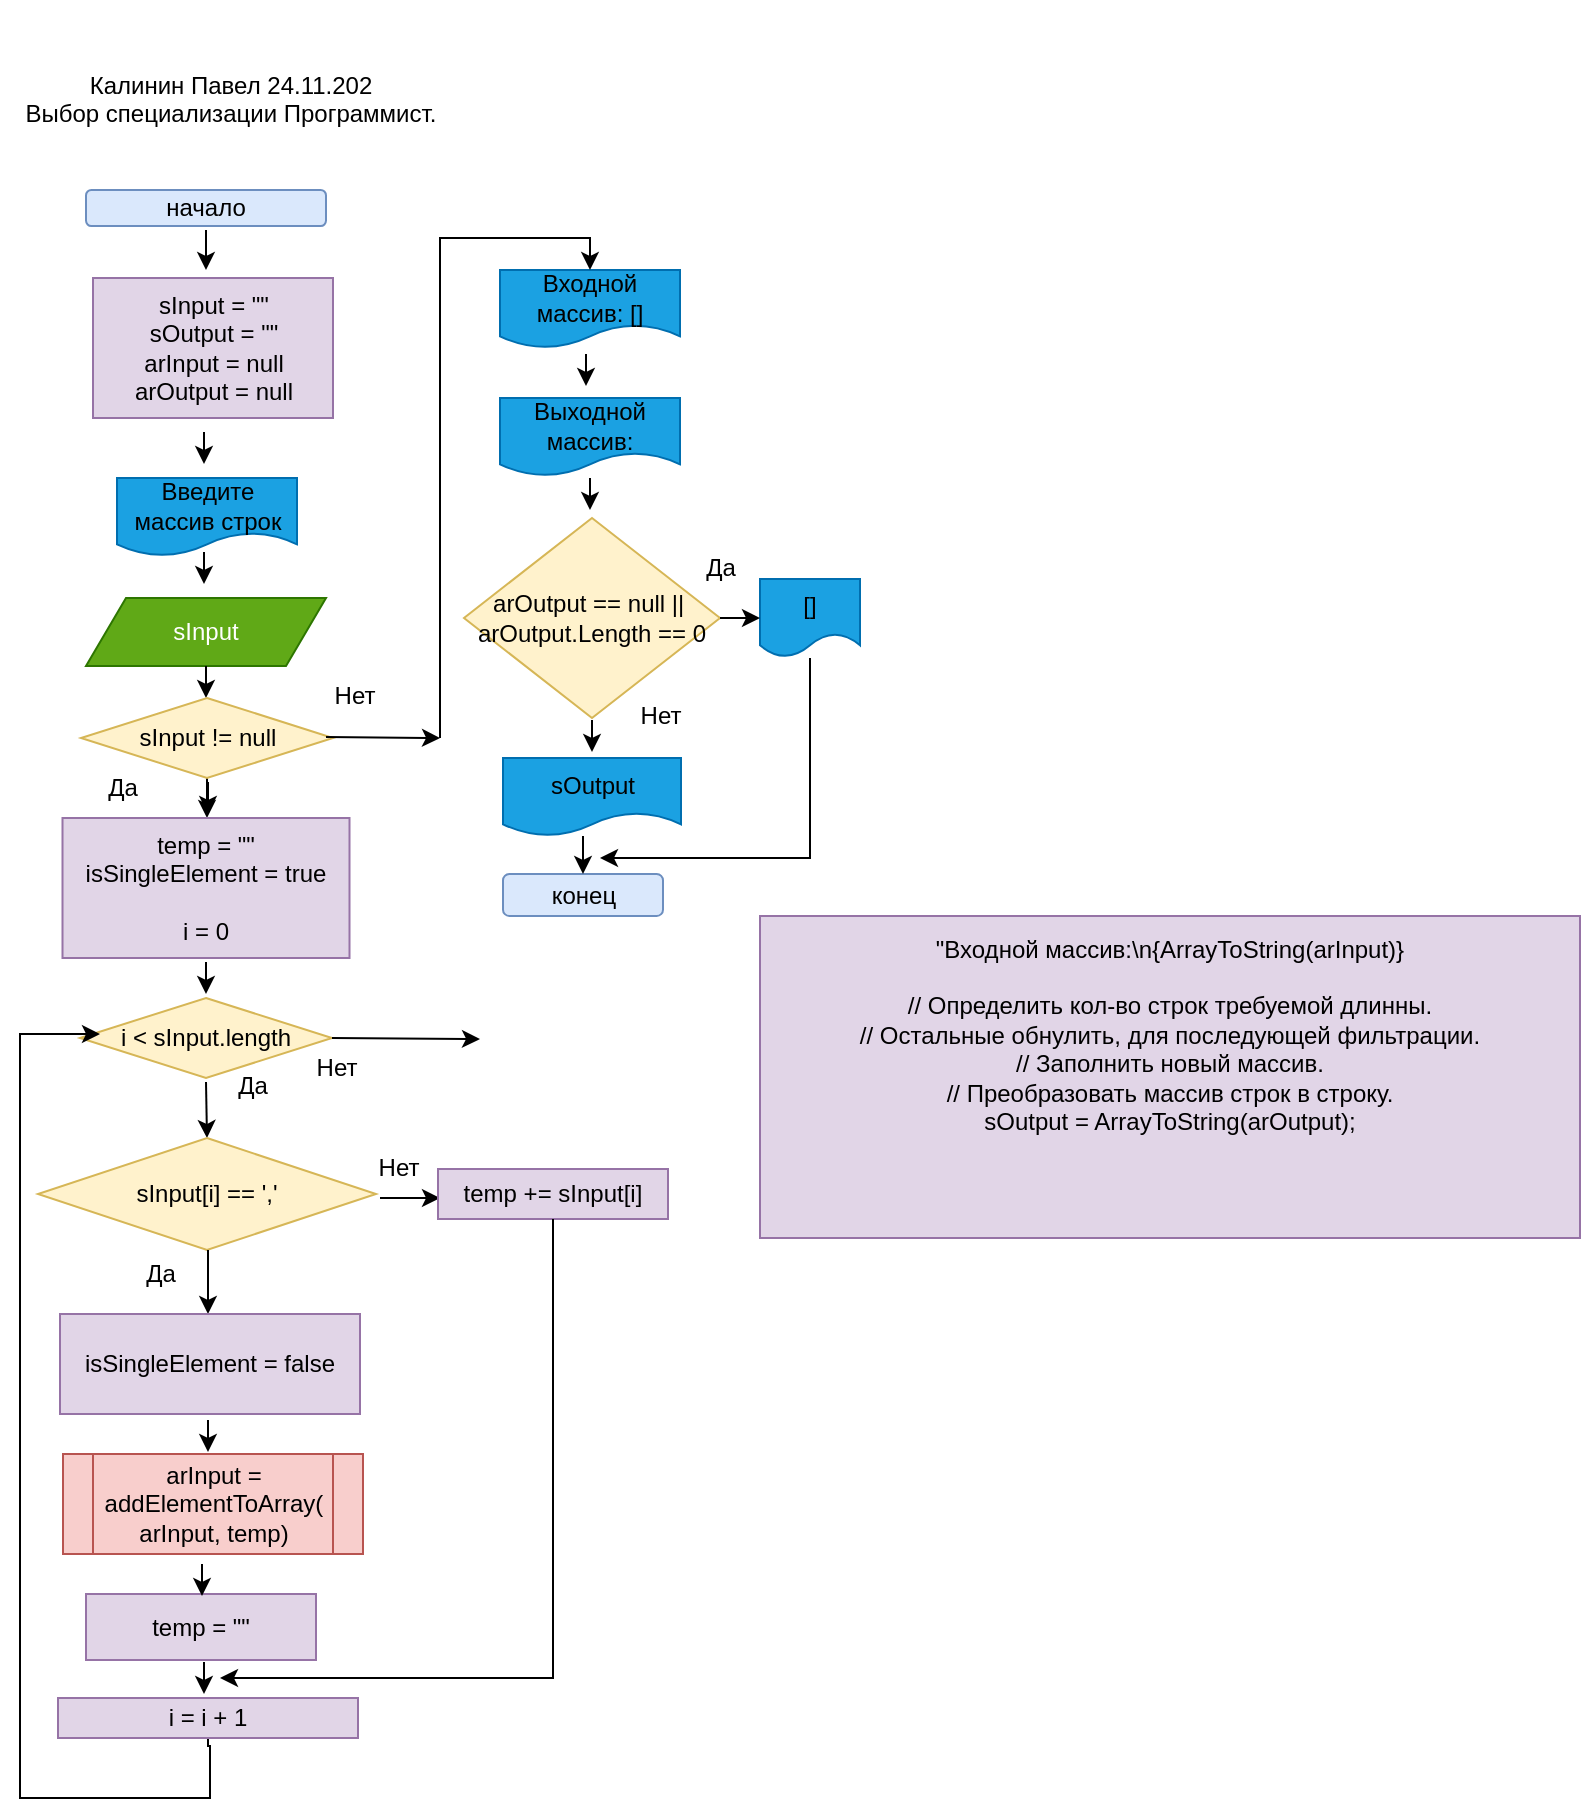 <mxfile version="20.2.8" type="device"><diagram id="C5RBs43oDa-KdzZeNtuy" name="Page-1"><mxGraphModel dx="1865" dy="2987" grid="1" gridSize="10" guides="1" tooltips="1" connect="1" arrows="1" fold="1" page="1" pageScale="1" pageWidth="827" pageHeight="1169" math="0" shadow="0"><root><mxCell id="WIyWlLk6GJQsqaUBKTNV-0"/><mxCell id="WIyWlLk6GJQsqaUBKTNV-1" parent="WIyWlLk6GJQsqaUBKTNV-0"/><mxCell id="Jk7J-9wHfmdgYtPZzg4g-45" value="" style="edgeStyle=orthogonalEdgeStyle;rounded=0;orthogonalLoop=1;jettySize=auto;html=1;" parent="WIyWlLk6GJQsqaUBKTNV-1" edge="1"><mxGeometry relative="1" as="geometry"><mxPoint x="-717" y="-1124" as="sourcePoint"/><mxPoint x="-717" y="-1104" as="targetPoint"/></mxGeometry></mxCell><mxCell id="Jk7J-9wHfmdgYtPZzg4g-48" value="sInput" style="shape=parallelogram;perimeter=parallelogramPerimeter;whiteSpace=wrap;html=1;fixedSize=1;fillColor=#60a917;fontColor=#ffffff;strokeColor=#2D7600;" parent="WIyWlLk6GJQsqaUBKTNV-1" vertex="1"><mxGeometry x="-777" y="-940" width="120" height="34" as="geometry"/></mxCell><mxCell id="Jk7J-9wHfmdgYtPZzg4g-49" value="" style="endArrow=classic;html=1;rounded=0;entryX=0.5;entryY=0;entryDx=0;entryDy=0;exitX=0.5;exitY=1;exitDx=0;exitDy=0;" parent="WIyWlLk6GJQsqaUBKTNV-1" source="Jk7J-9wHfmdgYtPZzg4g-48" edge="1"><mxGeometry width="50" height="50" relative="1" as="geometry"><mxPoint x="-547" y="-660" as="sourcePoint"/><mxPoint x="-717" y="-890" as="targetPoint"/></mxGeometry></mxCell><mxCell id="Jk7J-9wHfmdgYtPZzg4g-53" value="начало" style="rounded=1;whiteSpace=wrap;html=1;fillColor=#dae8fc;strokeColor=#6c8ebf;" parent="WIyWlLk6GJQsqaUBKTNV-1" vertex="1"><mxGeometry x="-777" y="-1144" width="120" height="18" as="geometry"/></mxCell><mxCell id="Jk7J-9wHfmdgYtPZzg4g-54" value="конец" style="rounded=1;whiteSpace=wrap;html=1;fillColor=#dae8fc;strokeColor=#6c8ebf;" parent="WIyWlLk6GJQsqaUBKTNV-1" vertex="1"><mxGeometry x="-568.5" y="-802" width="80" height="21" as="geometry"/></mxCell><mxCell id="Jk7J-9wHfmdgYtPZzg4g-55" value="" style="endArrow=classic;html=1;rounded=0;exitX=0.5;exitY=1;exitDx=0;exitDy=0;exitPerimeter=0;entryX=0.5;entryY=0;entryDx=0;entryDy=0;" parent="WIyWlLk6GJQsqaUBKTNV-1" target="Jk7J-9wHfmdgYtPZzg4g-54" edge="1"><mxGeometry width="50" height="50" relative="1" as="geometry"><mxPoint x="-528.5" y="-821" as="sourcePoint"/><mxPoint x="-293.5" y="-772" as="targetPoint"/></mxGeometry></mxCell><mxCell id="Jk7J-9wHfmdgYtPZzg4g-56" value="&lt;br&gt;&lt;br&gt;Калинин Павел 24.11.202&lt;br&gt;Выбор специализации Программист." style="text;html=1;align=center;verticalAlign=middle;resizable=0;points=[];autosize=1;strokeColor=none;fillColor=none;" parent="WIyWlLk6GJQsqaUBKTNV-1" vertex="1"><mxGeometry x="-820" y="-1239" width="230" height="70" as="geometry"/></mxCell><mxCell id="Jk7J-9wHfmdgYtPZzg4g-57" value="i &amp;lt; sInput.length" style="rhombus;whiteSpace=wrap;html=1;fillColor=#fff2cc;strokeColor=#d6b656;" parent="WIyWlLk6GJQsqaUBKTNV-1" vertex="1"><mxGeometry x="-780" y="-740" width="126" height="40" as="geometry"/></mxCell><mxCell id="Jk7J-9wHfmdgYtPZzg4g-59" value="Да" style="text;html=1;align=center;verticalAlign=middle;resizable=0;points=[];autosize=1;strokeColor=none;fillColor=none;" parent="WIyWlLk6GJQsqaUBKTNV-1" vertex="1"><mxGeometry x="-714.5" y="-711" width="40" height="30" as="geometry"/></mxCell><mxCell id="Jk7J-9wHfmdgYtPZzg4g-60" value="Нет" style="text;html=1;align=center;verticalAlign=middle;resizable=0;points=[];autosize=1;strokeColor=none;fillColor=none;" parent="WIyWlLk6GJQsqaUBKTNV-1" vertex="1"><mxGeometry x="-672" y="-720" width="40" height="30" as="geometry"/></mxCell><mxCell id="Jk7J-9wHfmdgYtPZzg4g-61" value="" style="endArrow=classic;html=1;rounded=0;exitX=1;exitY=0.5;exitDx=0;exitDy=0;entryX=0;entryY=0.5;entryDx=0;entryDy=0;" parent="WIyWlLk6GJQsqaUBKTNV-1" source="Jk7J-9wHfmdgYtPZzg4g-57" edge="1"><mxGeometry width="50" height="50" relative="1" as="geometry"><mxPoint x="-900" y="-560" as="sourcePoint"/><mxPoint x="-580" y="-719.5" as="targetPoint"/><Array as="points"/></mxGeometry></mxCell><mxCell id="Jk7J-9wHfmdgYtPZzg4g-63" value="" style="endArrow=classic;html=1;rounded=0;entryX=0.5;entryY=0;entryDx=0;entryDy=0;" parent="WIyWlLk6GJQsqaUBKTNV-1" edge="1" target="Az4JCte9njMIuvs8FX1O-36"><mxGeometry width="50" height="50" relative="1" as="geometry"><mxPoint x="-717" y="-698" as="sourcePoint"/><mxPoint x="-717" y="-648" as="targetPoint"/></mxGeometry></mxCell><mxCell id="Az4JCte9njMIuvs8FX1O-36" value="sInput[i] == ','" style="rhombus;whiteSpace=wrap;html=1;fillColor=#fff2cc;strokeColor=#d6b656;" parent="WIyWlLk6GJQsqaUBKTNV-1" vertex="1"><mxGeometry x="-801" y="-670" width="169" height="56" as="geometry"/></mxCell><mxCell id="Az4JCte9njMIuvs8FX1O-37" value="Нет" style="text;html=1;align=center;verticalAlign=middle;resizable=0;points=[];autosize=1;strokeColor=none;fillColor=none;" parent="WIyWlLk6GJQsqaUBKTNV-1" vertex="1"><mxGeometry x="-641" y="-670" width="40" height="30" as="geometry"/></mxCell><mxCell id="Az4JCte9njMIuvs8FX1O-38" value="Да" style="text;html=1;align=center;verticalAlign=middle;resizable=0;points=[];autosize=1;strokeColor=none;fillColor=none;" parent="WIyWlLk6GJQsqaUBKTNV-1" vertex="1"><mxGeometry x="-760" y="-617" width="40" height="30" as="geometry"/></mxCell><mxCell id="Az4JCte9njMIuvs8FX1O-39" value="" style="endArrow=classic;html=1;rounded=0;" parent="WIyWlLk6GJQsqaUBKTNV-1" edge="1"><mxGeometry width="50" height="50" relative="1" as="geometry"><mxPoint x="-630" y="-640" as="sourcePoint"/><mxPoint x="-600" y="-640" as="targetPoint"/></mxGeometry></mxCell><mxCell id="Az4JCte9njMIuvs8FX1O-40" value="temp += sInput[i]" style="rounded=0;whiteSpace=wrap;html=1;fillColor=#e1d5e7;strokeColor=#9673a6;" parent="WIyWlLk6GJQsqaUBKTNV-1" vertex="1"><mxGeometry x="-601" y="-654.5" width="115" height="25" as="geometry"/></mxCell><mxCell id="Az4JCte9njMIuvs8FX1O-48" style="edgeStyle=orthogonalEdgeStyle;rounded=0;orthogonalLoop=1;jettySize=auto;html=1;exitX=0.5;exitY=1;exitDx=0;exitDy=0;" parent="WIyWlLk6GJQsqaUBKTNV-1" edge="1"><mxGeometry relative="1" as="geometry"><mxPoint x="-716" y="-582" as="targetPoint"/><mxPoint x="-716.0" y="-614" as="sourcePoint"/></mxGeometry></mxCell><mxCell id="Az4JCte9njMIuvs8FX1O-50" style="edgeStyle=orthogonalEdgeStyle;rounded=0;orthogonalLoop=1;jettySize=auto;html=1;strokeColor=default;exitX=0.5;exitY=1;exitDx=0;exitDy=0;" parent="WIyWlLk6GJQsqaUBKTNV-1" source="Sh2HGePrDvG_R2REA7L--0" edge="1"><mxGeometry relative="1" as="geometry"><mxPoint x="-770" y="-722" as="targetPoint"/><mxPoint x="-730" y="-442" as="sourcePoint"/><Array as="points"><mxPoint x="-715" y="-366"/><mxPoint x="-715" y="-340"/><mxPoint x="-810" y="-340"/><mxPoint x="-810" y="-722"/></Array></mxGeometry></mxCell><mxCell id="Sh2HGePrDvG_R2REA7L--0" value="i = i + 1" style="rounded=0;whiteSpace=wrap;html=1;fillColor=#e1d5e7;strokeColor=#9673a6;" parent="WIyWlLk6GJQsqaUBKTNV-1" vertex="1"><mxGeometry x="-791" y="-390" width="150" height="20" as="geometry"/></mxCell><mxCell id="BEARf5qbyajDuRn0yf1t-2" style="edgeStyle=orthogonalEdgeStyle;rounded=0;orthogonalLoop=1;jettySize=auto;html=1;exitX=0.5;exitY=1;exitDx=0;exitDy=0;" parent="WIyWlLk6GJQsqaUBKTNV-1" source="Az4JCte9njMIuvs8FX1O-40" edge="1"><mxGeometry relative="1" as="geometry"><mxPoint x="-710" y="-400" as="targetPoint"/><mxPoint x="-510" y="-597" as="sourcePoint"/><Array as="points"><mxPoint x="-543" y="-400"/></Array></mxGeometry></mxCell><mxCell id="FhQGF9gciFddVQr0NPj4-0" value="sInput = &quot;&quot;&lt;br&gt;sOutput = &quot;&quot;&lt;br&gt;arInput = null&lt;br&gt;arOutput = null" style="rounded=0;whiteSpace=wrap;html=1;fillColor=#e1d5e7;strokeColor=#9673a6;" vertex="1" parent="WIyWlLk6GJQsqaUBKTNV-1"><mxGeometry x="-773.5" y="-1100" width="120" height="70" as="geometry"/></mxCell><mxCell id="FhQGF9gciFddVQr0NPj4-1" value="&lt;span style=&quot;color: rgb(0, 0, 0);&quot;&gt;Введите массив строк&lt;br&gt;&lt;/span&gt;" style="shape=document;whiteSpace=wrap;html=1;boundedLbl=1;fillColor=#1ba1e2;fontColor=#ffffff;strokeColor=#006EAF;" vertex="1" parent="WIyWlLk6GJQsqaUBKTNV-1"><mxGeometry x="-761.5" y="-1000" width="90" height="39" as="geometry"/></mxCell><mxCell id="FhQGF9gciFddVQr0NPj4-7" value="" style="edgeStyle=orthogonalEdgeStyle;rounded=0;orthogonalLoop=1;jettySize=auto;html=1;" edge="1" parent="WIyWlLk6GJQsqaUBKTNV-1" source="FhQGF9gciFddVQr0NPj4-2" target="FhQGF9gciFddVQr0NPj4-6"><mxGeometry relative="1" as="geometry"/></mxCell><mxCell id="FhQGF9gciFddVQr0NPj4-2" value="sInput != null" style="rhombus;whiteSpace=wrap;html=1;fillColor=#fff2cc;strokeColor=#d6b656;" vertex="1" parent="WIyWlLk6GJQsqaUBKTNV-1"><mxGeometry x="-779.5" y="-890" width="126" height="40" as="geometry"/></mxCell><mxCell id="FhQGF9gciFddVQr0NPj4-3" value="Нет" style="text;html=1;align=center;verticalAlign=middle;resizable=0;points=[];autosize=1;strokeColor=none;fillColor=none;" vertex="1" parent="WIyWlLk6GJQsqaUBKTNV-1"><mxGeometry x="-663" y="-906" width="40" height="30" as="geometry"/></mxCell><mxCell id="FhQGF9gciFddVQr0NPj4-4" value="Да" style="text;html=1;align=center;verticalAlign=middle;resizable=0;points=[];autosize=1;strokeColor=none;fillColor=none;" vertex="1" parent="WIyWlLk6GJQsqaUBKTNV-1"><mxGeometry x="-779.5" y="-860" width="40" height="30" as="geometry"/></mxCell><mxCell id="FhQGF9gciFddVQr0NPj4-5" value="" style="endArrow=classic;html=1;rounded=0;entryX=0.5;entryY=0;entryDx=0;entryDy=0;exitX=0.5;exitY=1;exitDx=0;exitDy=0;" edge="1" parent="WIyWlLk6GJQsqaUBKTNV-1"><mxGeometry width="50" height="50" relative="1" as="geometry"><mxPoint x="-716" y="-848" as="sourcePoint"/><mxPoint x="-716" y="-832" as="targetPoint"/></mxGeometry></mxCell><mxCell id="FhQGF9gciFddVQr0NPj4-6" value="temp = &quot;&quot;&lt;br&gt;isSingleElement = true&lt;br&gt;&lt;br&gt;i = 0" style="rounded=0;whiteSpace=wrap;html=1;fillColor=#e1d5e7;strokeColor=#9673a6;" vertex="1" parent="WIyWlLk6GJQsqaUBKTNV-1"><mxGeometry x="-788.75" y="-830" width="143.5" height="70" as="geometry"/></mxCell><mxCell id="FhQGF9gciFddVQr0NPj4-8" value="" style="endArrow=classic;html=1;rounded=0;entryX=0.5;entryY=0;entryDx=0;entryDy=0;exitX=0.5;exitY=1;exitDx=0;exitDy=0;" edge="1" parent="WIyWlLk6GJQsqaUBKTNV-1"><mxGeometry width="50" height="50" relative="1" as="geometry"><mxPoint x="-717" y="-758" as="sourcePoint"/><mxPoint x="-717" y="-742" as="targetPoint"/></mxGeometry></mxCell><mxCell id="FhQGF9gciFddVQr0NPj4-9" value="" style="endArrow=classic;html=1;rounded=0;exitX=1;exitY=0.5;exitDx=0;exitDy=0;" edge="1" parent="WIyWlLk6GJQsqaUBKTNV-1"><mxGeometry width="50" height="50" relative="1" as="geometry"><mxPoint x="-657" y="-870.5" as="sourcePoint"/><mxPoint x="-600" y="-870" as="targetPoint"/><Array as="points"/></mxGeometry></mxCell><mxCell id="FhQGF9gciFddVQr0NPj4-10" value="isSingleElement = false" style="rounded=0;whiteSpace=wrap;html=1;fillColor=#e1d5e7;strokeColor=#9673a6;" vertex="1" parent="WIyWlLk6GJQsqaUBKTNV-1"><mxGeometry x="-790" y="-582" width="150" height="50" as="geometry"/></mxCell><mxCell id="FhQGF9gciFddVQr0NPj4-11" value="" style="endArrow=classic;html=1;rounded=0;entryX=0.5;entryY=0;entryDx=0;entryDy=0;exitX=0.5;exitY=1;exitDx=0;exitDy=0;" edge="1" parent="WIyWlLk6GJQsqaUBKTNV-1"><mxGeometry width="50" height="50" relative="1" as="geometry"><mxPoint x="-716" y="-529" as="sourcePoint"/><mxPoint x="-716" y="-513" as="targetPoint"/></mxGeometry></mxCell><mxCell id="FhQGF9gciFddVQr0NPj4-12" value="temp = &quot;&quot;" style="rounded=0;whiteSpace=wrap;html=1;fillColor=#e1d5e7;strokeColor=#9673a6;" vertex="1" parent="WIyWlLk6GJQsqaUBKTNV-1"><mxGeometry x="-777" y="-442" width="115" height="33" as="geometry"/></mxCell><mxCell id="FhQGF9gciFddVQr0NPj4-13" value="" style="endArrow=classic;html=1;rounded=0;entryX=0.5;entryY=0;entryDx=0;entryDy=0;exitX=0.5;exitY=1;exitDx=0;exitDy=0;" edge="1" parent="WIyWlLk6GJQsqaUBKTNV-1"><mxGeometry width="50" height="50" relative="1" as="geometry"><mxPoint x="-718" y="-408" as="sourcePoint"/><mxPoint x="-718" y="-392" as="targetPoint"/></mxGeometry></mxCell><mxCell id="FhQGF9gciFddVQr0NPj4-14" value="arInput = addElementToArray( arInput, temp)" style="shape=process;whiteSpace=wrap;html=1;backgroundOutline=1;fillColor=#f8cecc;strokeColor=#b85450;" vertex="1" parent="WIyWlLk6GJQsqaUBKTNV-1"><mxGeometry x="-788.5" y="-512" width="150" height="50" as="geometry"/></mxCell><mxCell id="FhQGF9gciFddVQr0NPj4-15" value="" style="endArrow=classic;html=1;rounded=0;entryX=0.5;entryY=0;entryDx=0;entryDy=0;exitX=0.5;exitY=1;exitDx=0;exitDy=0;" edge="1" parent="WIyWlLk6GJQsqaUBKTNV-1"><mxGeometry width="50" height="50" relative="1" as="geometry"><mxPoint x="-719" y="-457" as="sourcePoint"/><mxPoint x="-719" y="-441" as="targetPoint"/></mxGeometry></mxCell><mxCell id="FhQGF9gciFddVQr0NPj4-19" value="" style="endArrow=classic;html=1;rounded=0;entryX=0.5;entryY=0;entryDx=0;entryDy=0;exitX=0.5;exitY=1;exitDx=0;exitDy=0;" edge="1" parent="WIyWlLk6GJQsqaUBKTNV-1"><mxGeometry width="50" height="50" relative="1" as="geometry"><mxPoint x="-718" y="-963" as="sourcePoint"/><mxPoint x="-718" y="-947" as="targetPoint"/></mxGeometry></mxCell><mxCell id="FhQGF9gciFddVQr0NPj4-20" value="" style="endArrow=classic;html=1;rounded=0;entryX=0.5;entryY=0;entryDx=0;entryDy=0;exitX=0.5;exitY=1;exitDx=0;exitDy=0;" edge="1" parent="WIyWlLk6GJQsqaUBKTNV-1"><mxGeometry width="50" height="50" relative="1" as="geometry"><mxPoint x="-718" y="-1023" as="sourcePoint"/><mxPoint x="-718" y="-1007" as="targetPoint"/></mxGeometry></mxCell><mxCell id="FhQGF9gciFddVQr0NPj4-21" value="&lt;span style=&quot;color: rgb(0, 0, 0);&quot;&gt;Входной массив: []&lt;br&gt;&lt;/span&gt;" style="shape=document;whiteSpace=wrap;html=1;boundedLbl=1;fillColor=#1ba1e2;fontColor=#ffffff;strokeColor=#006EAF;" vertex="1" parent="WIyWlLk6GJQsqaUBKTNV-1"><mxGeometry x="-570" y="-1104" width="90" height="39" as="geometry"/></mxCell><mxCell id="FhQGF9gciFddVQr0NPj4-22" value="" style="endArrow=classic;html=1;rounded=0;entryX=0.5;entryY=0;entryDx=0;entryDy=0;" edge="1" parent="WIyWlLk6GJQsqaUBKTNV-1" target="FhQGF9gciFddVQr0NPj4-21"><mxGeometry width="50" height="50" relative="1" as="geometry"><mxPoint x="-600" y="-870" as="sourcePoint"/><mxPoint x="-600" y="-1130" as="targetPoint"/><Array as="points"><mxPoint x="-600" y="-1120"/><mxPoint x="-525" y="-1120"/></Array></mxGeometry></mxCell><mxCell id="FhQGF9gciFddVQr0NPj4-23" value="arOutput == null ||&amp;nbsp;&lt;br&gt;arOutput.Length == 0&lt;br&gt;" style="rhombus;whiteSpace=wrap;html=1;fillColor=#fff2cc;strokeColor=#d6b656;" vertex="1" parent="WIyWlLk6GJQsqaUBKTNV-1"><mxGeometry x="-588" y="-980" width="128" height="100" as="geometry"/></mxCell><mxCell id="FhQGF9gciFddVQr0NPj4-24" value="" style="endArrow=classic;html=1;rounded=0;entryX=0.5;entryY=0;entryDx=0;entryDy=0;exitX=0.5;exitY=1;exitDx=0;exitDy=0;" edge="1" parent="WIyWlLk6GJQsqaUBKTNV-1"><mxGeometry width="50" height="50" relative="1" as="geometry"><mxPoint x="-525" y="-1000" as="sourcePoint"/><mxPoint x="-525" y="-984" as="targetPoint"/></mxGeometry></mxCell><mxCell id="FhQGF9gciFddVQr0NPj4-25" value="&lt;span style=&quot;color: rgb(0, 0, 0);&quot;&gt;Выходной массив:&lt;br&gt;&lt;/span&gt;" style="shape=document;whiteSpace=wrap;html=1;boundedLbl=1;fillColor=#1ba1e2;fontColor=#ffffff;strokeColor=#006EAF;" vertex="1" parent="WIyWlLk6GJQsqaUBKTNV-1"><mxGeometry x="-570" y="-1040" width="90" height="39" as="geometry"/></mxCell><mxCell id="FhQGF9gciFddVQr0NPj4-26" value="" style="endArrow=classic;html=1;rounded=0;entryX=0.5;entryY=0;entryDx=0;entryDy=0;exitX=0.5;exitY=1;exitDx=0;exitDy=0;" edge="1" parent="WIyWlLk6GJQsqaUBKTNV-1"><mxGeometry width="50" height="50" relative="1" as="geometry"><mxPoint x="-527" y="-1062" as="sourcePoint"/><mxPoint x="-527" y="-1046" as="targetPoint"/></mxGeometry></mxCell><mxCell id="FhQGF9gciFddVQr0NPj4-27" value="&lt;span style=&quot;color: rgb(0, 0, 0);&quot;&gt;[]&lt;br&gt;&lt;/span&gt;" style="shape=document;whiteSpace=wrap;html=1;boundedLbl=1;fillColor=#1ba1e2;fontColor=#ffffff;strokeColor=#006EAF;" vertex="1" parent="WIyWlLk6GJQsqaUBKTNV-1"><mxGeometry x="-440" y="-949.5" width="50" height="39" as="geometry"/></mxCell><mxCell id="FhQGF9gciFddVQr0NPj4-28" value="&lt;span style=&quot;color: rgb(0, 0, 0);&quot;&gt;sOutput&lt;br&gt;&lt;/span&gt;" style="shape=document;whiteSpace=wrap;html=1;boundedLbl=1;fillColor=#1ba1e2;fontColor=#ffffff;strokeColor=#006EAF;" vertex="1" parent="WIyWlLk6GJQsqaUBKTNV-1"><mxGeometry x="-568.5" y="-860" width="89" height="39" as="geometry"/></mxCell><mxCell id="FhQGF9gciFddVQr0NPj4-29" value="" style="endArrow=classic;html=1;rounded=0;entryX=0.5;entryY=0;entryDx=0;entryDy=0;exitX=0.5;exitY=1;exitDx=0;exitDy=0;" edge="1" parent="WIyWlLk6GJQsqaUBKTNV-1"><mxGeometry width="50" height="50" relative="1" as="geometry"><mxPoint x="-524" y="-879" as="sourcePoint"/><mxPoint x="-524" y="-863" as="targetPoint"/></mxGeometry></mxCell><mxCell id="FhQGF9gciFddVQr0NPj4-30" value="Да" style="text;html=1;align=center;verticalAlign=middle;resizable=0;points=[];autosize=1;strokeColor=none;fillColor=none;" vertex="1" parent="WIyWlLk6GJQsqaUBKTNV-1"><mxGeometry x="-480" y="-970" width="40" height="30" as="geometry"/></mxCell><mxCell id="FhQGF9gciFddVQr0NPj4-31" value="Нет" style="text;html=1;align=center;verticalAlign=middle;resizable=0;points=[];autosize=1;strokeColor=none;fillColor=none;" vertex="1" parent="WIyWlLk6GJQsqaUBKTNV-1"><mxGeometry x="-510" y="-896" width="40" height="30" as="geometry"/></mxCell><mxCell id="FhQGF9gciFddVQr0NPj4-32" value="" style="endArrow=classic;html=1;rounded=0;entryX=0;entryY=0.5;entryDx=0;entryDy=0;exitX=1;exitY=0.5;exitDx=0;exitDy=0;" edge="1" parent="WIyWlLk6GJQsqaUBKTNV-1" source="FhQGF9gciFddVQr0NPj4-23" target="FhQGF9gciFddVQr0NPj4-27"><mxGeometry width="50" height="50" relative="1" as="geometry"><mxPoint x="-451" y="-1007" as="sourcePoint"/><mxPoint x="-451" y="-991" as="targetPoint"/></mxGeometry></mxCell><mxCell id="FhQGF9gciFddVQr0NPj4-33" value="" style="endArrow=classic;html=1;rounded=0;exitX=0.5;exitY=1;exitDx=0;exitDy=0;" edge="1" parent="WIyWlLk6GJQsqaUBKTNV-1"><mxGeometry width="50" height="50" relative="1" as="geometry"><mxPoint x="-415" y="-910" as="sourcePoint"/><mxPoint x="-520" y="-810" as="targetPoint"/><Array as="points"><mxPoint x="-415" y="-810"/></Array></mxGeometry></mxCell><mxCell id="FhQGF9gciFddVQr0NPj4-34" value="&lt;div&gt;&lt;br&gt;&lt;/div&gt;&lt;div&gt;&lt;br&gt;&lt;/div&gt;&lt;div&gt;&quot;Входной массив:\n{ArrayToString(arInput)}&lt;/div&gt;&lt;div&gt;&lt;br&gt;&lt;/div&gt;&lt;div&gt;// Определить кол-во строк требуемой длинны.&lt;/div&gt;&lt;div&gt;// Остальные обнулить, для последующей фильтрации.&lt;/div&gt;&lt;div&gt;// Заполнить новый массив.&lt;/div&gt;&lt;div&gt;// Преобразовать массив строк в строку.&lt;/div&gt;&lt;div&gt;sOutput = ArrayToString(arOutput);&lt;/div&gt;&lt;div&gt;&lt;br&gt;&lt;/div&gt;&lt;div&gt;&lt;br&gt;&lt;/div&gt;&lt;div&gt;&lt;br&gt;&lt;/div&gt;&lt;div&gt;&lt;br&gt;&lt;/div&gt;&lt;div&gt;&lt;br&gt;&lt;/div&gt;" style="rounded=0;whiteSpace=wrap;html=1;fillColor=#e1d5e7;strokeColor=#9673a6;" vertex="1" parent="WIyWlLk6GJQsqaUBKTNV-1"><mxGeometry x="-440" y="-781" width="410" height="161" as="geometry"/></mxCell></root></mxGraphModel></diagram></mxfile>